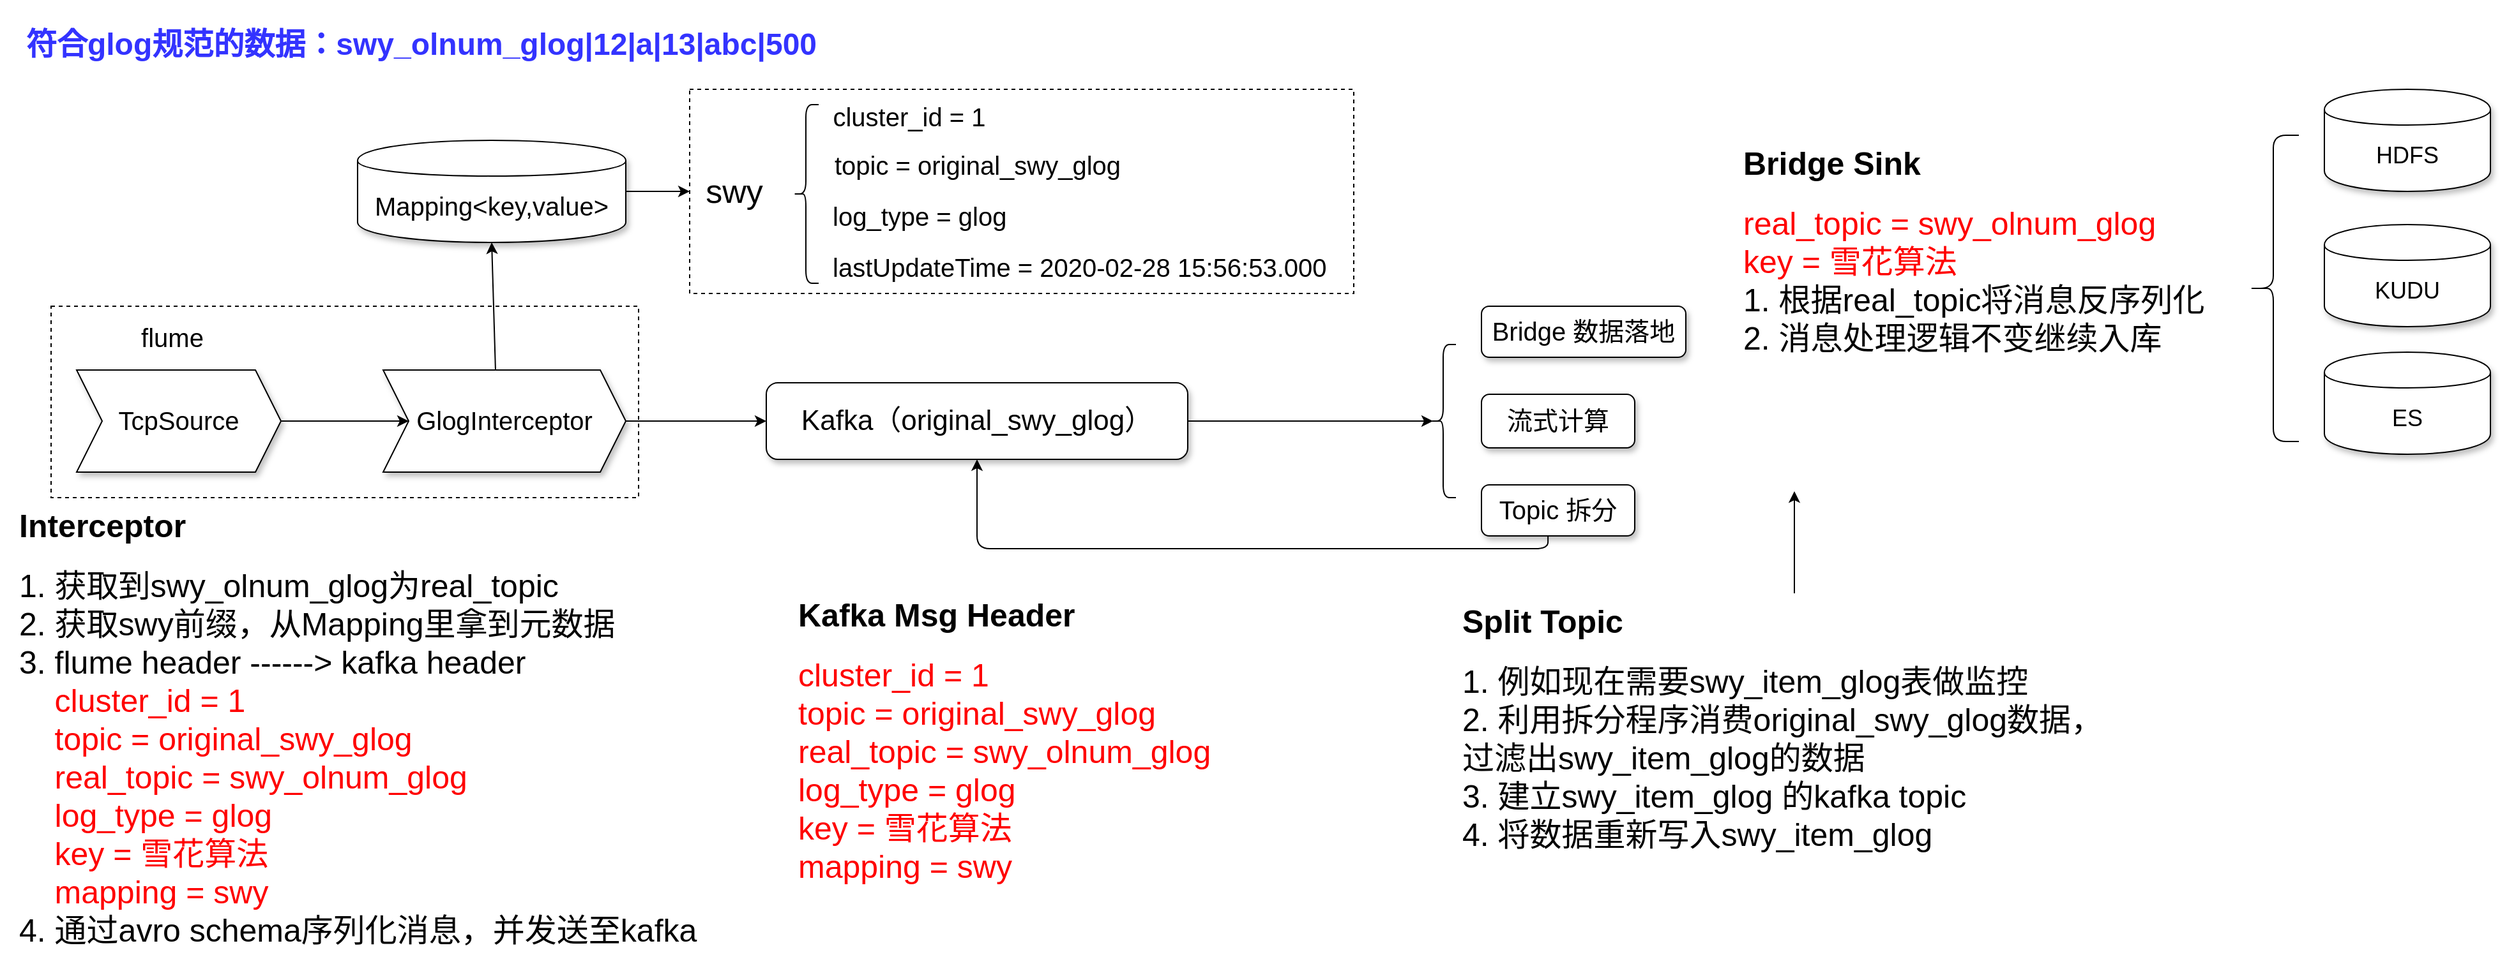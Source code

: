 <mxfile version="13.0.9" type="github">
  <diagram id="B2QcMRIDSJXb05sgOhBZ" name="第 1 页">
    <mxGraphModel dx="3650" dy="972" grid="1" gridSize="10" guides="1" tooltips="1" connect="1" arrows="1" fold="1" page="1" pageScale="1" pageWidth="1920" pageHeight="1200" math="0" shadow="0">
      <root>
        <mxCell id="0" />
        <mxCell id="1" parent="0" />
        <mxCell id="BmJq23okPt8XBxkQ6SYb-19" value="" style="group" parent="1" vertex="1" connectable="0">
          <mxGeometry x="-90" y="360" width="540" height="520" as="geometry" />
        </mxCell>
        <mxCell id="BmJq23okPt8XBxkQ6SYb-23" value="" style="rounded=0;whiteSpace=wrap;html=1;fillColor=none;fontSize=18;dashed=1;" parent="BmJq23okPt8XBxkQ6SYb-19" vertex="1">
          <mxGeometry width="460" height="150" as="geometry" />
        </mxCell>
        <mxCell id="BmJq23okPt8XBxkQ6SYb-20" value="&lt;font style=&quot;font-size: 20px&quot;&gt;TcpSource&lt;/font&gt;" style="shape=step;perimeter=stepPerimeter;whiteSpace=wrap;html=1;fixedSize=1;fontSize=18;shadow=1;" parent="BmJq23okPt8XBxkQ6SYb-19" vertex="1">
          <mxGeometry x="20" y="50" width="160" height="80" as="geometry" />
        </mxCell>
        <mxCell id="BmJq23okPt8XBxkQ6SYb-21" value="&lt;font style=&quot;font-size: 20px&quot;&gt;GlogInterceptor&lt;/font&gt;" style="shape=step;perimeter=stepPerimeter;whiteSpace=wrap;html=1;fixedSize=1;fontSize=18;shadow=1;" parent="BmJq23okPt8XBxkQ6SYb-19" vertex="1">
          <mxGeometry x="260" y="50" width="190" height="80" as="geometry" />
        </mxCell>
        <mxCell id="BmJq23okPt8XBxkQ6SYb-22" value="" style="edgeStyle=orthogonalEdgeStyle;rounded=0;orthogonalLoop=1;jettySize=auto;html=1;fontSize=18;" parent="BmJq23okPt8XBxkQ6SYb-19" source="BmJq23okPt8XBxkQ6SYb-20" target="BmJq23okPt8XBxkQ6SYb-21" edge="1">
          <mxGeometry relative="1" as="geometry" />
        </mxCell>
        <mxCell id="BmJq23okPt8XBxkQ6SYb-24" value="&lt;font style=&quot;font-size: 20px&quot;&gt;flume&lt;/font&gt;" style="text;html=1;strokeColor=none;fillColor=none;align=center;verticalAlign=middle;whiteSpace=wrap;rounded=0;dashed=1;fontSize=18;" parent="BmJq23okPt8XBxkQ6SYb-19" vertex="1">
          <mxGeometry x="60" y="10" width="70" height="30" as="geometry" />
        </mxCell>
        <mxCell id="BmJq23okPt8XBxkQ6SYb-2" value="&lt;h1 style=&quot;font-size: 25px&quot;&gt;&lt;font style=&quot;font-size: 25px&quot;&gt;Interceptor&lt;/font&gt;&lt;/h1&gt;&lt;div style=&quot;font-size: 25px&quot;&gt;&lt;font style=&quot;font-size: 25px&quot;&gt;1. 获取到swy_olnum_glog为real_topic&lt;/font&gt;&lt;/div&gt;&lt;div style=&quot;font-size: 25px&quot;&gt;&lt;font style=&quot;font-size: 25px&quot;&gt;2. 获取swy前缀，从Mapping里拿到元数据&lt;/font&gt;&lt;/div&gt;&lt;div style=&quot;font-size: 25px&quot;&gt;&lt;font style=&quot;font-size: 25px&quot;&gt;3. flume header ------&amp;gt; kafka header&lt;/font&gt;&lt;/div&gt;&lt;div style=&quot;font-size: 25px&quot;&gt;&lt;font style=&quot;font-size: 25px&quot;&gt;&amp;nbsp; &amp;nbsp; &lt;font color=&quot;#ff0000&quot; style=&quot;font-size: 25px&quot;&gt;cluster_id = 1&lt;/font&gt;&lt;/font&gt;&lt;/div&gt;&lt;div style=&quot;font-size: 25px&quot;&gt;&lt;font style=&quot;font-size: 25px&quot; color=&quot;#ff0000&quot;&gt;&amp;nbsp; &amp;nbsp; topic = original_swy_glog&lt;/font&gt;&lt;/div&gt;&lt;div style=&quot;font-size: 25px&quot;&gt;&lt;font style=&quot;font-size: 25px&quot; color=&quot;#ff0000&quot;&gt;&amp;nbsp; &amp;nbsp; real_topic = swy_olnum_glog&lt;/font&gt;&lt;/div&gt;&lt;div style=&quot;font-size: 25px&quot;&gt;&lt;font style=&quot;font-size: 25px&quot; color=&quot;#ff0000&quot;&gt;&amp;nbsp; &amp;nbsp; log_type = glog&lt;/font&gt;&lt;/div&gt;&lt;div style=&quot;font-size: 25px&quot;&gt;&lt;font style=&quot;font-size: 25px&quot; color=&quot;#ff0000&quot;&gt;&amp;nbsp; &amp;nbsp; key = 雪花算法&lt;/font&gt;&lt;/div&gt;&lt;div style=&quot;font-size: 25px&quot;&gt;&lt;font style=&quot;font-size: 25px&quot; color=&quot;#ff0000&quot;&gt;&amp;nbsp; &amp;nbsp; mapping = swy&lt;/font&gt;&lt;/div&gt;&lt;div style=&quot;font-size: 25px&quot;&gt;&lt;font style=&quot;font-size: 25px&quot;&gt;4. 通过avro schema序列化消息，并发送至kafka&lt;/font&gt;&lt;/div&gt;" style="text;html=1;strokeColor=none;fillColor=none;spacing=5;spacingTop=-20;whiteSpace=wrap;overflow=hidden;rounded=0;fontSize=18;" parent="BmJq23okPt8XBxkQ6SYb-19" vertex="1">
          <mxGeometry x="-30" y="150" width="570" height="370" as="geometry" />
        </mxCell>
        <mxCell id="BmJq23okPt8XBxkQ6SYb-1" value="&lt;font style=&quot;font-size: 24px&quot; color=&quot;#3333ff&quot;&gt;&lt;b&gt;符合glog规范的数据：swy_olnum_glog|12|a|13|abc|500&lt;/b&gt;&lt;/font&gt;" style="text;html=1;strokeColor=none;fillColor=none;align=center;verticalAlign=middle;whiteSpace=wrap;rounded=0;fontSize=18;" parent="1" vertex="1">
          <mxGeometry x="-130" y="120" width="660" height="70" as="geometry" />
        </mxCell>
        <mxCell id="BmJq23okPt8XBxkQ6SYb-3" value="&lt;font style=&quot;font-size: 20px&quot;&gt;Mapping&amp;lt;key,value&amp;gt;&lt;/font&gt;" style="shape=cylinder;whiteSpace=wrap;html=1;boundedLbl=1;backgroundOutline=1;fontSize=18;shadow=1;" parent="1" vertex="1">
          <mxGeometry x="150" y="230" width="210" height="80" as="geometry" />
        </mxCell>
        <mxCell id="BmJq23okPt8XBxkQ6SYb-4" value="" style="group" parent="1" vertex="1" connectable="0">
          <mxGeometry x="410" y="190" width="520" height="160" as="geometry" />
        </mxCell>
        <mxCell id="BmJq23okPt8XBxkQ6SYb-5" value="" style="rounded=0;whiteSpace=wrap;html=1;fontSize=18;fillColor=none;dashed=1;" parent="BmJq23okPt8XBxkQ6SYb-4" vertex="1">
          <mxGeometry width="520" height="160" as="geometry" />
        </mxCell>
        <mxCell id="BmJq23okPt8XBxkQ6SYb-6" value="" style="group" parent="BmJq23okPt8XBxkQ6SYb-4" vertex="1" connectable="0">
          <mxGeometry width="510" height="160" as="geometry" />
        </mxCell>
        <mxCell id="BmJq23okPt8XBxkQ6SYb-7" value="" style="group" parent="BmJq23okPt8XBxkQ6SYb-6" vertex="1" connectable="0">
          <mxGeometry x="81" width="429" height="160" as="geometry" />
        </mxCell>
        <mxCell id="BmJq23okPt8XBxkQ6SYb-8" value="" style="shape=curlyBracket;whiteSpace=wrap;html=1;rounded=1;fontSize=18;" parent="BmJq23okPt8XBxkQ6SYb-7" vertex="1">
          <mxGeometry y="12" width="20" height="140" as="geometry" />
        </mxCell>
        <mxCell id="BmJq23okPt8XBxkQ6SYb-9" value="&lt;font style=&quot;font-size: 20px&quot;&gt;cluster_id = 1&lt;/font&gt;" style="text;html=1;strokeColor=none;fillColor=none;align=center;verticalAlign=middle;whiteSpace=wrap;rounded=0;fontSize=18;" parent="BmJq23okPt8XBxkQ6SYb-7" vertex="1">
          <mxGeometry x="18" width="146" height="44" as="geometry" />
        </mxCell>
        <mxCell id="BmJq23okPt8XBxkQ6SYb-10" value="&lt;font style=&quot;font-size: 20px&quot;&gt;topic =&amp;nbsp;original_swy_glog&lt;/font&gt;" style="text;html=1;strokeColor=none;fillColor=none;align=center;verticalAlign=middle;whiteSpace=wrap;rounded=0;fontSize=18;" parent="BmJq23okPt8XBxkQ6SYb-7" vertex="1">
          <mxGeometry x="29" y="40" width="231" height="40" as="geometry" />
        </mxCell>
        <mxCell id="BmJq23okPt8XBxkQ6SYb-11" value="&lt;div&gt;&lt;span style=&quot;font-size: 20px&quot;&gt;log_type = glog&lt;/span&gt;&lt;/div&gt;" style="text;html=1;strokeColor=none;fillColor=none;align=left;verticalAlign=middle;whiteSpace=wrap;rounded=0;fontSize=18;" parent="BmJq23okPt8XBxkQ6SYb-7" vertex="1">
          <mxGeometry x="29" y="80" width="240" height="40" as="geometry" />
        </mxCell>
        <mxCell id="BmJq23okPt8XBxkQ6SYb-12" value="&lt;span style=&quot;font-size: 20px&quot;&gt;lastUpdateTime&amp;nbsp;&lt;/span&gt;&lt;span style=&quot;font-size: 20px&quot;&gt;= 2020-02-28 15:56:53.000&lt;/span&gt;&lt;span style=&quot;font-size: 20px&quot;&gt;&lt;br&gt;&lt;/span&gt;" style="text;html=1;strokeColor=none;fillColor=none;align=left;verticalAlign=middle;whiteSpace=wrap;rounded=0;fontSize=18;" parent="BmJq23okPt8XBxkQ6SYb-7" vertex="1">
          <mxGeometry x="29" y="120" width="400" height="40" as="geometry" />
        </mxCell>
        <mxCell id="BmJq23okPt8XBxkQ6SYb-13" value="&lt;font style=&quot;font-size: 26px&quot;&gt;swy&lt;/font&gt;" style="text;html=1;strokeColor=none;fillColor=none;align=center;verticalAlign=middle;whiteSpace=wrap;rounded=0;fontSize=18;" parent="BmJq23okPt8XBxkQ6SYb-6" vertex="1">
          <mxGeometry y="60" width="70" height="40" as="geometry" />
        </mxCell>
        <mxCell id="BmJq23okPt8XBxkQ6SYb-14" value="" style="endArrow=classic;html=1;fontSize=18;exitX=1;exitY=0.5;exitDx=0;exitDy=0;entryX=0;entryY=0.5;entryDx=0;entryDy=0;" parent="1" source="BmJq23okPt8XBxkQ6SYb-3" target="BmJq23okPt8XBxkQ6SYb-5" edge="1">
          <mxGeometry width="50" height="50" relative="1" as="geometry">
            <mxPoint x="350" y="240" as="sourcePoint" />
            <mxPoint x="400" y="190" as="targetPoint" />
          </mxGeometry>
        </mxCell>
        <mxCell id="BmJq23okPt8XBxkQ6SYb-15" value="" style="endArrow=classic;html=1;fontSize=18;exitX=0.463;exitY=-0.003;exitDx=0;exitDy=0;exitPerimeter=0;entryX=0.5;entryY=1;entryDx=0;entryDy=0;" parent="1" source="BmJq23okPt8XBxkQ6SYb-21" target="BmJq23okPt8XBxkQ6SYb-3" edge="1">
          <mxGeometry width="50" height="50" relative="1" as="geometry">
            <mxPoint x="190" y="550" as="sourcePoint" />
            <mxPoint x="240" y="500" as="targetPoint" />
          </mxGeometry>
        </mxCell>
        <mxCell id="BmJq23okPt8XBxkQ6SYb-16" value="&lt;font style=&quot;font-size: 22px&quot;&gt;Kafka（original_swy_glog）&lt;/font&gt;" style="rounded=1;whiteSpace=wrap;html=1;fillColor=#ffffff;fontSize=18;shadow=1;" parent="1" vertex="1">
          <mxGeometry x="470" y="420" width="330" height="60" as="geometry" />
        </mxCell>
        <mxCell id="BmJq23okPt8XBxkQ6SYb-17" value="" style="endArrow=classic;html=1;fontSize=18;exitX=1;exitY=0.5;exitDx=0;exitDy=0;entryX=0;entryY=0.5;entryDx=0;entryDy=0;" parent="1" source="BmJq23okPt8XBxkQ6SYb-21" target="BmJq23okPt8XBxkQ6SYb-16" edge="1">
          <mxGeometry width="50" height="50" relative="1" as="geometry">
            <mxPoint x="390" y="560" as="sourcePoint" />
            <mxPoint x="440" y="510" as="targetPoint" />
          </mxGeometry>
        </mxCell>
        <mxCell id="BmJq23okPt8XBxkQ6SYb-18" value="&lt;h1 style=&quot;font-size: 25px&quot;&gt;&lt;font style=&quot;font-size: 25px&quot;&gt;Kafka Msg Header&lt;/font&gt;&lt;/h1&gt;&lt;div style=&quot;font-size: 25px&quot;&gt;&lt;div&gt;&lt;font color=&quot;#ff0000&quot; style=&quot;font-size: 25px&quot;&gt;cluster_id = 1&lt;/font&gt;&lt;/div&gt;&lt;div&gt;&lt;font color=&quot;#ff0000&quot; style=&quot;font-size: 25px&quot;&gt;topic = original_swy_glog&lt;/font&gt;&lt;/div&gt;&lt;div&gt;&lt;font color=&quot;#ff0000&quot; style=&quot;font-size: 25px&quot;&gt;real_topic = swy_olnum_glog&lt;/font&gt;&lt;/div&gt;&lt;div&gt;&lt;font color=&quot;#ff0000&quot; style=&quot;font-size: 25px&quot;&gt;log_type = glog&lt;/font&gt;&lt;/div&gt;&lt;div&gt;&lt;font color=&quot;#ff0000&quot; style=&quot;font-size: 25px&quot;&gt;key = 雪花算法&lt;/font&gt;&lt;/div&gt;&lt;div&gt;&lt;font color=&quot;#ff0000&quot; style=&quot;font-size: 25px&quot;&gt;mapping = swy&lt;/font&gt;&lt;/div&gt;&lt;/div&gt;" style="text;html=1;strokeColor=none;fillColor=none;spacing=5;spacingTop=-20;whiteSpace=wrap;overflow=hidden;rounded=0;fontSize=18;" parent="1" vertex="1">
          <mxGeometry x="490" y="580" width="340" height="260" as="geometry" />
        </mxCell>
        <mxCell id="BmJq23okPt8XBxkQ6SYb-25" value="" style="shape=curlyBracket;whiteSpace=wrap;html=1;rounded=1;fillColor=none;fontSize=18;" parent="1" vertex="1">
          <mxGeometry x="990" y="390" width="20" height="120" as="geometry" />
        </mxCell>
        <mxCell id="BmJq23okPt8XBxkQ6SYb-26" value="" style="endArrow=classic;html=1;fontSize=18;exitX=1;exitY=0.5;exitDx=0;exitDy=0;entryX=0.1;entryY=0.5;entryDx=0;entryDy=0;entryPerimeter=0;" parent="1" source="BmJq23okPt8XBxkQ6SYb-16" target="BmJq23okPt8XBxkQ6SYb-25" edge="1">
          <mxGeometry width="50" height="50" relative="1" as="geometry">
            <mxPoint x="860" y="510" as="sourcePoint" />
            <mxPoint x="910" y="460" as="targetPoint" />
          </mxGeometry>
        </mxCell>
        <mxCell id="BmJq23okPt8XBxkQ6SYb-27" value="&lt;font style=&quot;font-size: 20px&quot;&gt;Topic 拆分&lt;/font&gt;" style="rounded=1;whiteSpace=wrap;html=1;fillColor=#ffffff;fontSize=18;shadow=1;" parent="1" vertex="1">
          <mxGeometry x="1030" y="500" width="120" height="40" as="geometry" />
        </mxCell>
        <mxCell id="oALAKt9au2JZdJOSl9EY-2" value="" style="edgeStyle=orthogonalEdgeStyle;rounded=0;orthogonalLoop=1;jettySize=auto;html=1;" edge="1" parent="1" source="BmJq23okPt8XBxkQ6SYb-28">
          <mxGeometry relative="1" as="geometry">
            <mxPoint x="1275" y="505" as="targetPoint" />
          </mxGeometry>
        </mxCell>
        <mxCell id="BmJq23okPt8XBxkQ6SYb-28" value="&lt;h1 style=&quot;font-size: 25px&quot;&gt;&lt;font style=&quot;font-size: 25px&quot;&gt;Split Topic&lt;/font&gt;&lt;/h1&gt;&lt;div style=&quot;font-size: 25px&quot;&gt;&lt;font style=&quot;font-size: 25px&quot;&gt;1. 例如现在需要swy_item_glog表做监控&lt;/font&gt;&lt;/div&gt;&lt;div style=&quot;font-size: 25px&quot;&gt;&lt;font style=&quot;font-size: 25px&quot;&gt;2. 利用拆分程序消费original_swy_glog数据，过滤出swy_item_glog的数据&lt;/font&gt;&lt;/div&gt;&lt;div style=&quot;font-size: 25px&quot;&gt;&lt;font style=&quot;font-size: 25px&quot;&gt;3. 建立swy_item_glog 的kafka topic&lt;/font&gt;&lt;/div&gt;&lt;div style=&quot;font-size: 25px&quot;&gt;&lt;font style=&quot;font-size: 25px&quot;&gt;4. 将数据重新写入swy_item_glog&lt;/font&gt;&lt;/div&gt;" style="text;html=1;strokeColor=none;fillColor=none;spacing=5;spacingTop=-20;whiteSpace=wrap;overflow=hidden;rounded=0;fontSize=18;" parent="1" vertex="1">
          <mxGeometry x="1010" y="585" width="530" height="235" as="geometry" />
        </mxCell>
        <mxCell id="BmJq23okPt8XBxkQ6SYb-29" value="" style="edgeStyle=elbowEdgeStyle;elbow=horizontal;endArrow=classic;html=1;fontSize=18;entryX=0.5;entryY=1;entryDx=0;entryDy=0;exitX=0.434;exitY=0.986;exitDx=0;exitDy=0;exitPerimeter=0;" parent="1" source="BmJq23okPt8XBxkQ6SYb-27" target="BmJq23okPt8XBxkQ6SYb-16" edge="1">
          <mxGeometry width="50" height="50" relative="1" as="geometry">
            <mxPoint x="880" y="560" as="sourcePoint" />
            <mxPoint x="930" y="510" as="targetPoint" />
            <Array as="points">
              <mxPoint x="780" y="550" />
            </Array>
          </mxGeometry>
        </mxCell>
        <mxCell id="BmJq23okPt8XBxkQ6SYb-30" value="&lt;font style=&quot;font-size: 20px&quot;&gt;流式计算&lt;/font&gt;" style="rounded=1;whiteSpace=wrap;html=1;fillColor=#ffffff;fontSize=18;shadow=1;" parent="1" vertex="1">
          <mxGeometry x="1030" y="429" width="120" height="42" as="geometry" />
        </mxCell>
        <mxCell id="BmJq23okPt8XBxkQ6SYb-31" value="&lt;font style=&quot;font-size: 20px&quot;&gt;Bridge 数据落地&lt;/font&gt;" style="rounded=1;whiteSpace=wrap;html=1;fillColor=#ffffff;fontSize=18;shadow=1;" parent="1" vertex="1">
          <mxGeometry x="1030" y="360" width="160" height="40" as="geometry" />
        </mxCell>
        <mxCell id="BmJq23okPt8XBxkQ6SYb-32" value="&lt;h1 style=&quot;font-size: 25px&quot;&gt;&lt;font style=&quot;font-size: 25px&quot;&gt;Bridge Sink&lt;/font&gt;&lt;/h1&gt;&lt;div style=&quot;font-size: 25px&quot;&gt;&lt;div&gt;&lt;font color=&quot;#ff0000&quot; style=&quot;font-size: 25px&quot;&gt;real_topic = swy_olnum_glog&lt;/font&gt;&lt;/div&gt;&lt;div&gt;&lt;font color=&quot;#ff0000&quot; style=&quot;font-size: 25px&quot;&gt;key = 雪花算法&lt;/font&gt;&lt;/div&gt;&lt;div&gt;&lt;font style=&quot;font-size: 25px&quot;&gt;1. 根据real_topic将消息反序列化&lt;/font&gt;&lt;/div&gt;&lt;div&gt;&lt;font style=&quot;font-size: 25px&quot;&gt;2. 消息处理逻辑不变继续入库&lt;/font&gt;&lt;/div&gt;&lt;/div&gt;" style="text;html=1;strokeColor=none;fillColor=none;spacing=5;spacingTop=-20;whiteSpace=wrap;overflow=hidden;rounded=0;fontSize=18;" parent="1" vertex="1">
          <mxGeometry x="1230" y="226" width="400" height="220" as="geometry" />
        </mxCell>
        <mxCell id="BmJq23okPt8XBxkQ6SYb-33" value="" style="group" parent="1" vertex="1" connectable="0">
          <mxGeometry x="1690" y="190" width="130" height="286" as="geometry" />
        </mxCell>
        <mxCell id="BmJq23okPt8XBxkQ6SYb-34" value="HDFS" style="shape=cylinder;whiteSpace=wrap;html=1;boundedLbl=1;backgroundOutline=1;fillColor=#ffffff;fontSize=18;shadow=1;" parent="BmJq23okPt8XBxkQ6SYb-33" vertex="1">
          <mxGeometry width="130" height="80" as="geometry" />
        </mxCell>
        <mxCell id="BmJq23okPt8XBxkQ6SYb-35" value="KUDU" style="shape=cylinder;whiteSpace=wrap;html=1;boundedLbl=1;backgroundOutline=1;fillColor=#ffffff;fontSize=18;shadow=1;" parent="BmJq23okPt8XBxkQ6SYb-33" vertex="1">
          <mxGeometry y="106" width="130" height="80" as="geometry" />
        </mxCell>
        <mxCell id="BmJq23okPt8XBxkQ6SYb-36" value="ES" style="shape=cylinder;whiteSpace=wrap;html=1;boundedLbl=1;backgroundOutline=1;fillColor=#ffffff;fontSize=18;shadow=1;" parent="BmJq23okPt8XBxkQ6SYb-33" vertex="1">
          <mxGeometry y="206" width="130" height="80" as="geometry" />
        </mxCell>
        <mxCell id="BmJq23okPt8XBxkQ6SYb-37" value="" style="shape=curlyBracket;whiteSpace=wrap;html=1;rounded=1;fillColor=none;fontSize=18;" parent="1" vertex="1">
          <mxGeometry x="1630" y="226" width="40" height="240" as="geometry" />
        </mxCell>
      </root>
    </mxGraphModel>
  </diagram>
</mxfile>
